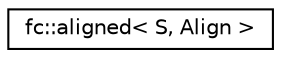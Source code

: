 digraph "Graphical Class Hierarchy"
{
  edge [fontname="Helvetica",fontsize="10",labelfontname="Helvetica",labelfontsize="10"];
  node [fontname="Helvetica",fontsize="10",shape=record];
  rankdir="LR";
  Node0 [label="fc::aligned\< S, Align \>",height=0.2,width=0.4,color="black", fillcolor="white", style="filled",URL="$structfc_1_1aligned.html"];
}
